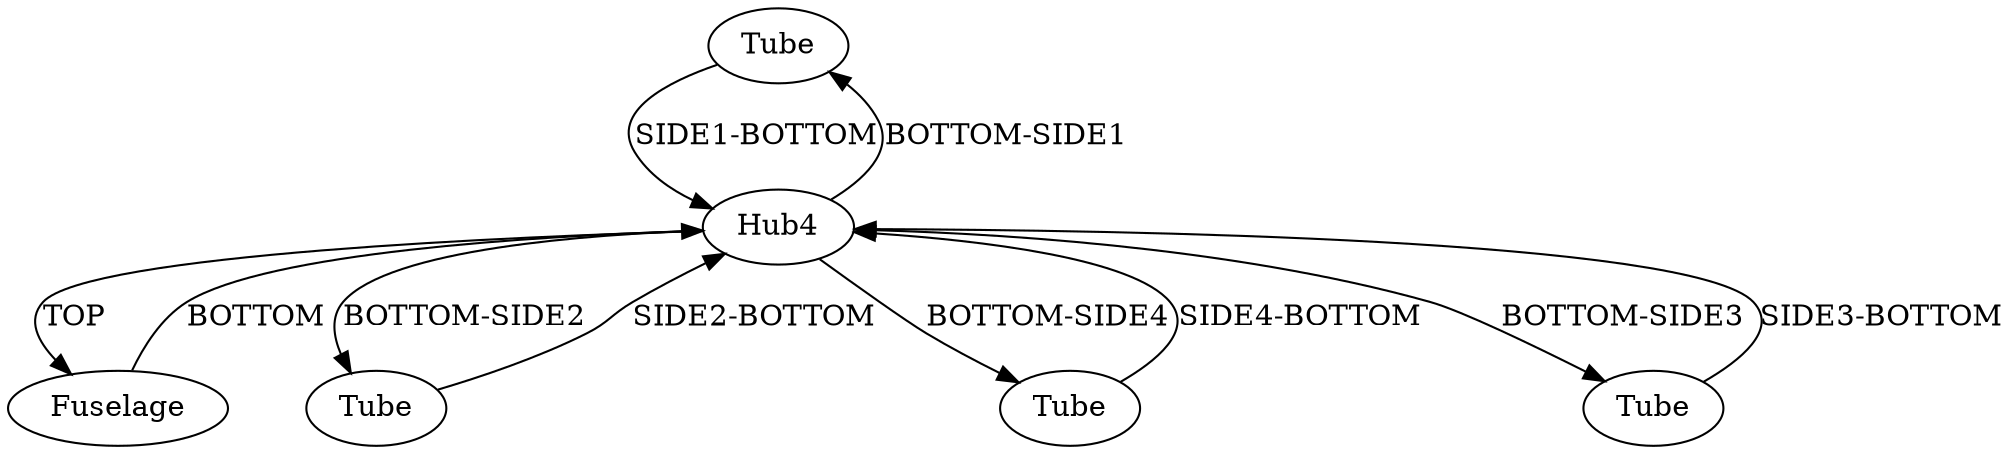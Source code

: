 /* Created by igraph 0.10.2 */
digraph {
  0 [
    instance=Tube_instance_2
    label=Tube
  ];
  1 [
    instance=Hub4_instance_1
    label=Hub4
  ];
  2 [
    instance=Fuselage_instance_1
    label=Fuselage
  ];
  3 [
    instance=Tube_instance_6
    label=Tube
  ];
  4 [
    instance=Tube_instance_7
    label=Tube
  ];
  5 [
    instance=Tube_instance_8
    label=Tube
  ];

  0 -> 1 [
    label="SIDE1-BOTTOM"
  ];
  1 -> 0 [
    label="BOTTOM-SIDE1"
  ];
  1 -> 2 [
    label=TOP
  ];
  1 -> 3 [
    label="BOTTOM-SIDE2"
  ];
  1 -> 4 [
    label="BOTTOM-SIDE4"
  ];
  1 -> 5 [
    label="BOTTOM-SIDE3"
  ];
  2 -> 1 [
    label=BOTTOM
  ];
  3 -> 1 [
    label="SIDE2-BOTTOM"
  ];
  4 -> 1 [
    label="SIDE4-BOTTOM"
  ];
  5 -> 1 [
    label="SIDE3-BOTTOM"
  ];
}
